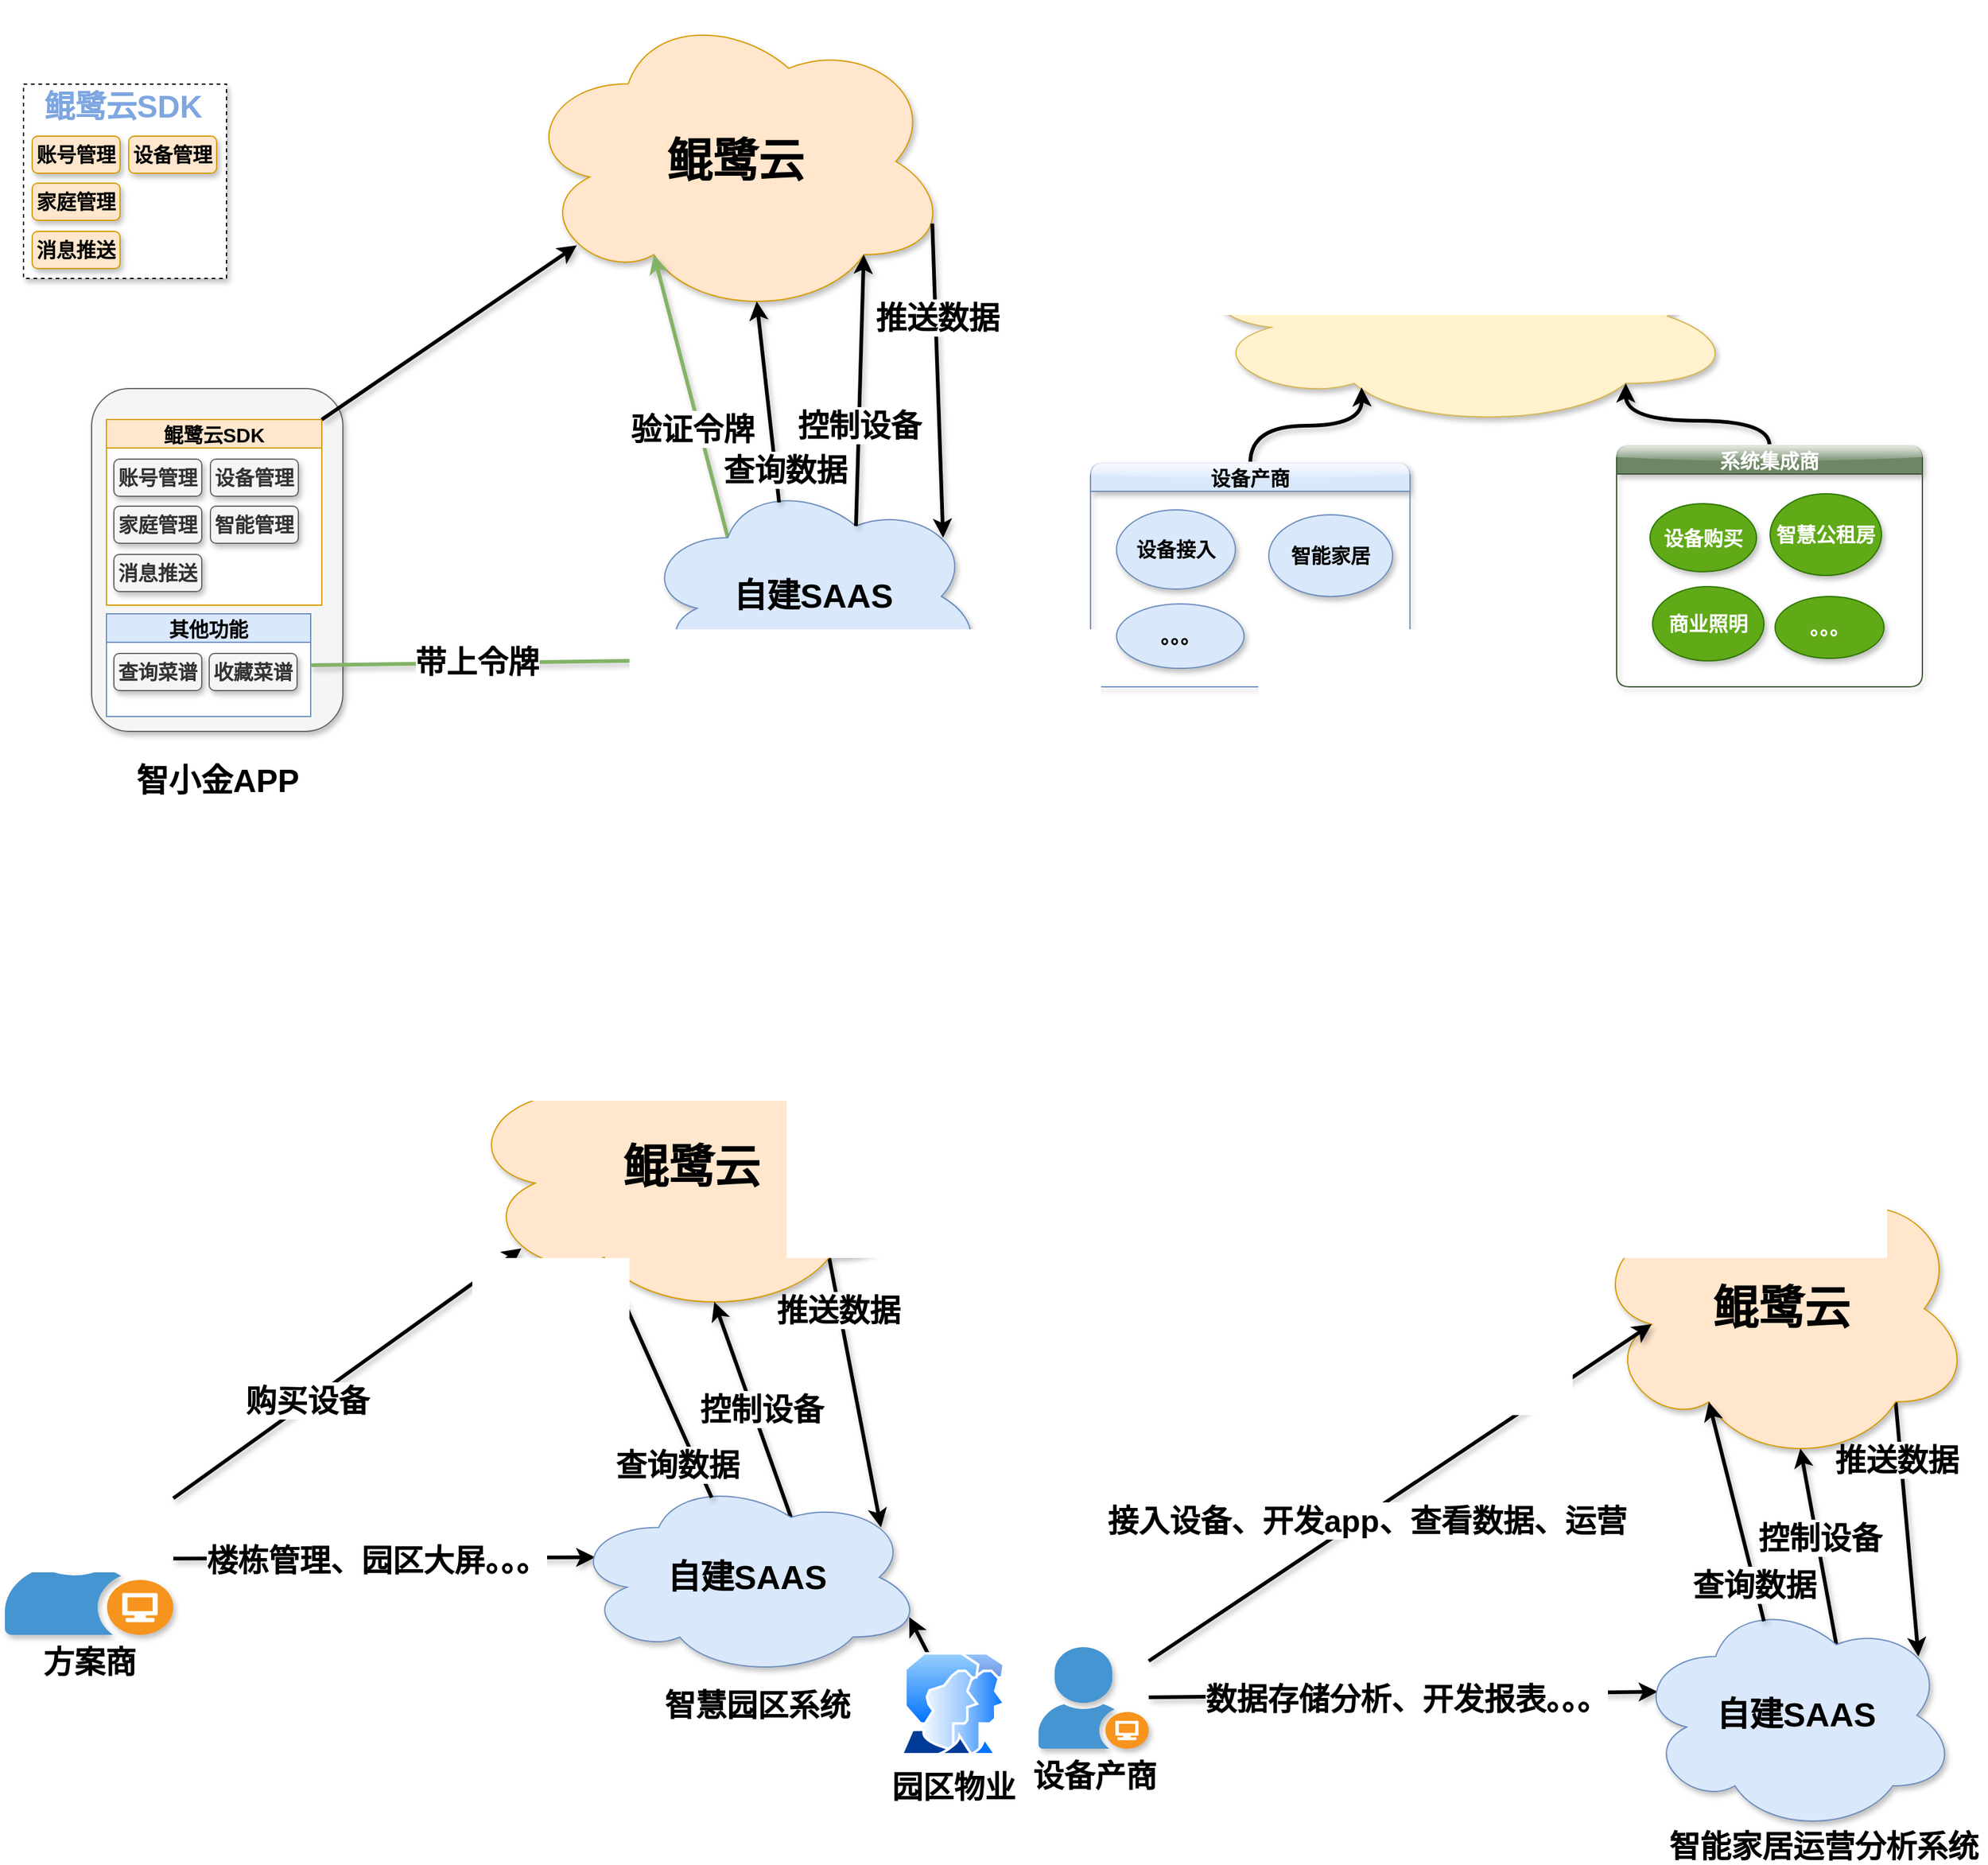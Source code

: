 <mxfile version="14.8.4" type="github">
  <diagram id="prtHgNgQTEPvFCAcTncT" name="Page-1">
    <mxGraphModel dx="2582" dy="1972" grid="0" gridSize="10" guides="1" tooltips="1" connect="1" arrows="1" fold="1" page="0" pageScale="1" pageWidth="827" pageHeight="1169" background="none" math="0" shadow="0">
      <root>
        <mxCell id="0" />
        <mxCell id="1" parent="0" />
        <mxCell id="ETfPz7Mz2g56ygI2f6DF-35" value="" style="rounded=0;whiteSpace=wrap;html=1;shadow=1;glass=0;fontSize=25;fillColor=#ffffff;gradientColor=none;dashed=1;" vertex="1" parent="1">
          <mxGeometry x="-807" y="-1121" width="164" height="157" as="geometry" />
        </mxCell>
        <mxCell id="zOaPCI-I9Z9_q9aIMX81-2" value="" style="ellipse;shape=cloud;whiteSpace=wrap;html=1;fillColor=#fff2cc;strokeColor=#d6b656;shadow=1;fontSize=16;fontStyle=1;sketch=0;" parent="1" vertex="1">
          <mxGeometry x="129" y="-1024" width="448" height="181" as="geometry" />
        </mxCell>
        <mxCell id="zOaPCI-I9Z9_q9aIMX81-1" value="" style="shape=image;verticalLabelPosition=bottom;labelBackgroundColor=#ffffff;verticalAlign=top;aspect=fixed;imageAspect=0;image=http://iot.creoiot.com/images/login/hekr_logo.png;sketch=0;fontSize=16;fontStyle=1" parent="1" vertex="1">
          <mxGeometry x="262" y="-955" width="203.92" height="60" as="geometry" />
        </mxCell>
        <mxCell id="zOaPCI-I9Z9_q9aIMX81-21" style="edgeStyle=orthogonalEdgeStyle;rounded=0;orthogonalLoop=1;jettySize=auto;html=1;fontSize=16;fontStyle=1;curved=1;strokeWidth=3;shadow=1;sketch=0;" parent="1" source="zOaPCI-I9Z9_q9aIMX81-13" edge="1">
          <mxGeometry relative="1" as="geometry">
            <mxPoint x="274" y="-876" as="targetPoint" />
          </mxGeometry>
        </mxCell>
        <mxCell id="zOaPCI-I9Z9_q9aIMX81-13" value="设备产商" style="swimlane;shadow=1;sketch=0;fontSize=16;fontStyle=1;fillColor=#dae8fc;strokeColor=#6c8ebf;rounded=1;glass=1;" parent="1" vertex="1">
          <mxGeometry x="55" y="-815" width="258.08" height="181" as="geometry">
            <mxRectangle x="337" y="591" width="63" height="23" as="alternateBounds" />
          </mxGeometry>
        </mxCell>
        <mxCell id="zOaPCI-I9Z9_q9aIMX81-14" value="设备接入" style="ellipse;whiteSpace=wrap;html=1;shadow=1;sketch=0;fontSize=16;fontStyle=1;fillColor=#dae8fc;strokeColor=#6c8ebf;" parent="zOaPCI-I9Z9_q9aIMX81-13" vertex="1">
          <mxGeometry x="21" y="38" width="96" height="64" as="geometry" />
        </mxCell>
        <mxCell id="zOaPCI-I9Z9_q9aIMX81-15" value="智能家居" style="ellipse;whiteSpace=wrap;html=1;shadow=1;sketch=0;fontSize=16;fontStyle=1;fillColor=#dae8fc;strokeColor=#6c8ebf;" parent="zOaPCI-I9Z9_q9aIMX81-13" vertex="1">
          <mxGeometry x="144" y="42" width="100" height="66" as="geometry" />
        </mxCell>
        <mxCell id="zOaPCI-I9Z9_q9aIMX81-16" value="。。。" style="ellipse;whiteSpace=wrap;html=1;shadow=1;sketch=0;fontSize=16;fontStyle=1;fillColor=#dae8fc;strokeColor=#6c8ebf;" parent="zOaPCI-I9Z9_q9aIMX81-13" vertex="1">
          <mxGeometry x="21" y="114" width="103" height="52" as="geometry" />
        </mxCell>
        <mxCell id="U1rZvpQ1fdxbBssh2BBn-4" style="edgeStyle=orthogonalEdgeStyle;rounded=0;orthogonalLoop=1;jettySize=auto;html=1;entryX=0.8;entryY=0.8;entryDx=0;entryDy=0;entryPerimeter=0;strokeWidth=3;curved=1;shadow=1;" parent="1" source="zOaPCI-I9Z9_q9aIMX81-17" target="zOaPCI-I9Z9_q9aIMX81-2" edge="1">
          <mxGeometry relative="1" as="geometry" />
        </mxCell>
        <mxCell id="zOaPCI-I9Z9_q9aIMX81-17" value="系统集成商" style="swimlane;shadow=1;sketch=0;startSize=23;fontSize=16;fontStyle=1;fillColor=#6d8764;strokeColor=#3A5431;fontColor=#ffffff;rounded=1;glass=1;" parent="1" vertex="1">
          <mxGeometry x="480" y="-829" width="247" height="195" as="geometry">
            <mxRectangle x="337" y="591" width="63" height="23" as="alternateBounds" />
          </mxGeometry>
        </mxCell>
        <mxCell id="zOaPCI-I9Z9_q9aIMX81-18" value="商业照明" style="ellipse;whiteSpace=wrap;html=1;shadow=1;sketch=0;fontSize=16;fontStyle=1;fillColor=#60a917;strokeColor=#2D7600;fontColor=#ffffff;" parent="zOaPCI-I9Z9_q9aIMX81-17" vertex="1">
          <mxGeometry x="29" y="114" width="90" height="60" as="geometry" />
        </mxCell>
        <mxCell id="zOaPCI-I9Z9_q9aIMX81-20" value="。。。" style="ellipse;whiteSpace=wrap;html=1;shadow=1;sketch=0;fontSize=16;fontStyle=1;fillColor=#60a917;strokeColor=#2D7600;fontColor=#ffffff;" parent="zOaPCI-I9Z9_q9aIMX81-17" vertex="1">
          <mxGeometry x="128" y="122" width="88" height="50" as="geometry" />
        </mxCell>
        <mxCell id="zOaPCI-I9Z9_q9aIMX81-25" value="智慧公租房" style="ellipse;whiteSpace=wrap;html=1;shadow=1;sketch=0;fontSize=16;fontStyle=1;fillColor=#60a917;strokeColor=#2D7600;fontColor=#ffffff;" parent="zOaPCI-I9Z9_q9aIMX81-17" vertex="1">
          <mxGeometry x="124" y="39" width="90" height="66" as="geometry" />
        </mxCell>
        <mxCell id="U1rZvpQ1fdxbBssh2BBn-5" value="设备购买" style="ellipse;whiteSpace=wrap;html=1;shadow=1;sketch=0;fontSize=16;fontStyle=1;fillColor=#60a917;strokeColor=#2D7600;fontColor=#ffffff;" parent="zOaPCI-I9Z9_q9aIMX81-17" vertex="1">
          <mxGeometry x="27" y="47" width="86" height="55" as="geometry" />
        </mxCell>
        <mxCell id="fwL3SmA65cHjNFYOdots-38" style="edgeStyle=none;rounded=0;sketch=0;orthogonalLoop=1;jettySize=auto;html=1;entryX=0.88;entryY=0.25;entryDx=0;entryDy=0;entryPerimeter=0;shadow=1;fontSize=19;strokeWidth=3;exitX=0.8;exitY=0.8;exitDx=0;exitDy=0;exitPerimeter=0;" parent="1" source="fwL3SmA65cHjNFYOdots-40" target="fwL3SmA65cHjNFYOdots-48" edge="1">
          <mxGeometry relative="1" as="geometry" />
        </mxCell>
        <mxCell id="fwL3SmA65cHjNFYOdots-39" value="推送数据" style="edgeLabel;html=1;align=center;verticalAlign=middle;resizable=0;points=[];fontSize=25;fontStyle=1" parent="fwL3SmA65cHjNFYOdots-38" vertex="1" connectable="0">
          <mxGeometry x="-0.695" y="-1" relative="1" as="geometry">
            <mxPoint x="-1" y="14" as="offset" />
          </mxGeometry>
        </mxCell>
        <mxCell id="fwL3SmA65cHjNFYOdots-40" value="鲲鹭云" style="ellipse;shape=cloud;whiteSpace=wrap;html=1;rounded=1;glass=0;sketch=0;fontSize=37;fillColor=#ffe6cc;strokeColor=#d79b00;shadow=1;fontStyle=1" parent="1" vertex="1">
          <mxGeometry x="459" y="-257" width="308" height="251" as="geometry" />
        </mxCell>
        <mxCell id="fwL3SmA65cHjNFYOdots-41" style="rounded=0;orthogonalLoop=1;jettySize=auto;html=1;fontSize=17;strokeWidth=3;shadow=1;sketch=0;entryX=0.16;entryY=0.55;entryDx=0;entryDy=0;entryPerimeter=0;" parent="1" source="fwL3SmA65cHjNFYOdots-45" target="fwL3SmA65cHjNFYOdots-40" edge="1">
          <mxGeometry relative="1" as="geometry">
            <mxPoint x="334" y="-90.8" as="targetPoint" />
          </mxGeometry>
        </mxCell>
        <mxCell id="fwL3SmA65cHjNFYOdots-42" value="接入设备、开发app、查看数据、运营" style="edgeLabel;html=1;align=center;verticalAlign=middle;resizable=0;points=[];fontSize=25;fontStyle=1" parent="fwL3SmA65cHjNFYOdots-41" vertex="1" connectable="0">
          <mxGeometry x="-0.142" y="-3" relative="1" as="geometry">
            <mxPoint as="offset" />
          </mxGeometry>
        </mxCell>
        <mxCell id="fwL3SmA65cHjNFYOdots-43" style="edgeStyle=none;rounded=0;orthogonalLoop=1;jettySize=auto;html=1;entryX=0.07;entryY=0.4;entryDx=0;entryDy=0;fontSize=17;entryPerimeter=0;strokeWidth=3;shadow=1;" parent="1" source="fwL3SmA65cHjNFYOdots-45" target="fwL3SmA65cHjNFYOdots-48" edge="1">
          <mxGeometry relative="1" as="geometry">
            <mxPoint x="125" y="387" as="targetPoint" />
          </mxGeometry>
        </mxCell>
        <mxCell id="fwL3SmA65cHjNFYOdots-44" value="数据存储分析、开发报表。。。" style="edgeLabel;html=1;align=center;verticalAlign=middle;resizable=0;points=[];fontSize=25;fontStyle=1" parent="fwL3SmA65cHjNFYOdots-43" vertex="1" connectable="0">
          <mxGeometry x="-0.201" y="-2" relative="1" as="geometry">
            <mxPoint x="43" as="offset" />
          </mxGeometry>
        </mxCell>
        <mxCell id="fwL3SmA65cHjNFYOdots-45" value="设备产商" style="shadow=1;dashed=0;html=1;strokeColor=none;fillColor=#4495D1;labelPosition=center;verticalLabelPosition=bottom;verticalAlign=top;align=center;outlineConnect=0;shape=mxgraph.veeam.company_user;fontSize=25;fontStyle=1" parent="1" vertex="1">
          <mxGeometry x="13" y="142" width="89" height="82" as="geometry" />
        </mxCell>
        <mxCell id="fwL3SmA65cHjNFYOdots-46" style="edgeStyle=none;rounded=0;sketch=0;orthogonalLoop=1;jettySize=auto;html=1;entryX=0.55;entryY=0.95;entryDx=0;entryDy=0;entryPerimeter=0;shadow=1;fontSize=19;strokeWidth=3;exitX=0.625;exitY=0.2;exitDx=0;exitDy=0;exitPerimeter=0;" parent="1" source="fwL3SmA65cHjNFYOdots-48" target="fwL3SmA65cHjNFYOdots-40" edge="1">
          <mxGeometry relative="1" as="geometry" />
        </mxCell>
        <mxCell id="fwL3SmA65cHjNFYOdots-47" value="控制设备" style="edgeLabel;html=1;align=center;verticalAlign=middle;resizable=0;points=[];fontSize=25;fontStyle=1" parent="fwL3SmA65cHjNFYOdots-46" vertex="1" connectable="0">
          <mxGeometry x="-0.218" y="1" relative="1" as="geometry">
            <mxPoint x="-1" y="-25" as="offset" />
          </mxGeometry>
        </mxCell>
        <mxCell id="fwL3SmA65cHjNFYOdots-48" value="自建SAAS" style="ellipse;shape=cloud;whiteSpace=wrap;html=1;rounded=1;glass=0;sketch=0;fontSize=27;fillColor=#dae8fc;strokeColor=#6c8ebf;shadow=1;fontStyle=1" parent="1" vertex="1">
          <mxGeometry x="495" y="102" width="260" height="190" as="geometry" />
        </mxCell>
        <mxCell id="fwL3SmA65cHjNFYOdots-49" value="智能家居运营分析系统" style="text;html=1;strokeColor=none;fillColor=none;align=center;verticalAlign=middle;whiteSpace=wrap;rounded=0;fontStyle=1;fontSize=25;" parent="1" vertex="1">
          <mxGeometry x="516" y="292" width="263" height="20" as="geometry" />
        </mxCell>
        <mxCell id="fwL3SmA65cHjNFYOdots-64" style="edgeStyle=none;rounded=0;sketch=0;orthogonalLoop=1;jettySize=auto;html=1;entryX=0.88;entryY=0.25;entryDx=0;entryDy=0;entryPerimeter=0;shadow=1;fontSize=19;strokeWidth=3;exitX=0.8;exitY=0.8;exitDx=0;exitDy=0;exitPerimeter=0;" parent="1" target="fwL3SmA65cHjNFYOdots-74" edge="1" source="fwL3SmA65cHjNFYOdots-66">
          <mxGeometry relative="1" as="geometry">
            <mxPoint x="-188.93" y="-139" as="sourcePoint" />
          </mxGeometry>
        </mxCell>
        <mxCell id="fwL3SmA65cHjNFYOdots-65" value="推送数据" style="edgeLabel;html=1;align=center;verticalAlign=middle;resizable=0;points=[];fontSize=25;fontStyle=1" parent="fwL3SmA65cHjNFYOdots-64" vertex="1" connectable="0">
          <mxGeometry x="-0.695" y="-1" relative="1" as="geometry">
            <mxPoint x="2" y="8" as="offset" />
          </mxGeometry>
        </mxCell>
        <mxCell id="fwL3SmA65cHjNFYOdots-66" value="鲲鹭云" style="ellipse;shape=cloud;whiteSpace=wrap;html=1;rounded=1;glass=0;sketch=0;fontSize=37;fillColor=#ffe6cc;strokeColor=#d79b00;shadow=1;fontStyle=1" parent="1" vertex="1">
          <mxGeometry x="-453" y="-365" width="371" height="240" as="geometry" />
        </mxCell>
        <mxCell id="fwL3SmA65cHjNFYOdots-67" style="rounded=0;orthogonalLoop=1;jettySize=auto;html=1;fontSize=17;strokeWidth=3;shadow=1;sketch=0;entryX=0.13;entryY=0.77;entryDx=0;entryDy=0;entryPerimeter=0;" parent="1" source="fwL3SmA65cHjNFYOdots-71" target="fwL3SmA65cHjNFYOdots-66" edge="1">
          <mxGeometry relative="1" as="geometry">
            <mxPoint x="-370.72" y="-235" as="targetPoint" />
          </mxGeometry>
        </mxCell>
        <mxCell id="fwL3SmA65cHjNFYOdots-68" value="购买设备" style="edgeLabel;html=1;align=center;verticalAlign=middle;resizable=0;points=[];fontSize=25;fontStyle=1" parent="fwL3SmA65cHjNFYOdots-67" vertex="1" connectable="0">
          <mxGeometry x="-0.223" y="2" relative="1" as="geometry">
            <mxPoint as="offset" />
          </mxGeometry>
        </mxCell>
        <mxCell id="fwL3SmA65cHjNFYOdots-69" style="edgeStyle=none;rounded=0;orthogonalLoop=1;jettySize=auto;html=1;entryX=0.07;entryY=0.4;entryDx=0;entryDy=0;fontSize=17;entryPerimeter=0;strokeWidth=3;shadow=1;" parent="1" source="fwL3SmA65cHjNFYOdots-71" target="fwL3SmA65cHjNFYOdots-74" edge="1">
          <mxGeometry relative="1" as="geometry">
            <mxPoint x="-775.08" y="205" as="targetPoint" />
          </mxGeometry>
        </mxCell>
        <mxCell id="fwL3SmA65cHjNFYOdots-70" value="楼栋管理、园区大屏。。。" style="edgeLabel;html=1;align=center;verticalAlign=middle;resizable=0;points=[];fontSize=25;fontStyle=1" parent="fwL3SmA65cHjNFYOdots-69" vertex="1" connectable="0">
          <mxGeometry x="-0.306" y="-2" relative="1" as="geometry">
            <mxPoint x="45" y="-1" as="offset" />
          </mxGeometry>
        </mxCell>
        <mxCell id="fwL3SmA65cHjNFYOdots-71" value="方案商" style="shadow=1;dashed=0;html=1;strokeColor=none;fillColor=#4495D1;labelPosition=center;verticalLabelPosition=bottom;verticalAlign=top;align=center;outlineConnect=0;shape=mxgraph.veeam.company_user;fontSize=25;fontStyle=1" parent="1" vertex="1">
          <mxGeometry x="-822" y="9" width="136" height="123" as="geometry" />
        </mxCell>
        <mxCell id="fwL3SmA65cHjNFYOdots-72" style="edgeStyle=none;rounded=0;sketch=0;orthogonalLoop=1;jettySize=auto;html=1;shadow=1;fontSize=19;strokeWidth=3;entryX=0.55;entryY=0.95;entryDx=0;entryDy=0;entryPerimeter=0;exitX=0.625;exitY=0.2;exitDx=0;exitDy=0;exitPerimeter=0;" parent="1" source="fwL3SmA65cHjNFYOdots-74" edge="1" target="fwL3SmA65cHjNFYOdots-66">
          <mxGeometry relative="1" as="geometry">
            <mxPoint x="-247.919" y="-137.08" as="targetPoint" />
          </mxGeometry>
        </mxCell>
        <mxCell id="fwL3SmA65cHjNFYOdots-73" value="控制设备" style="edgeLabel;html=1;align=center;verticalAlign=middle;resizable=0;points=[];fontSize=25;fontStyle=1" parent="fwL3SmA65cHjNFYOdots-72" vertex="1" connectable="0">
          <mxGeometry x="-0.218" y="1" relative="1" as="geometry">
            <mxPoint x="1" y="-20" as="offset" />
          </mxGeometry>
        </mxCell>
        <mxCell id="fwL3SmA65cHjNFYOdots-74" value="自建SAAS" style="ellipse;shape=cloud;whiteSpace=wrap;html=1;rounded=1;glass=0;sketch=0;fontSize=27;fillColor=#dae8fc;strokeColor=#6c8ebf;shadow=1;fontStyle=1" parent="1" vertex="1">
          <mxGeometry x="-365.08" y="5" width="285" height="161" as="geometry" />
        </mxCell>
        <mxCell id="fwL3SmA65cHjNFYOdots-75" value="智慧园区系统" style="text;html=1;strokeColor=none;fillColor=none;align=center;verticalAlign=middle;whiteSpace=wrap;rounded=0;fontStyle=1;fontSize=25;" parent="1" vertex="1">
          <mxGeometry x="-313.08" y="177.75" width="198" height="20" as="geometry" />
        </mxCell>
        <mxCell id="fwL3SmA65cHjNFYOdots-76" style="rounded=0;orthogonalLoop=1;jettySize=auto;html=1;entryX=0.96;entryY=0.7;entryDx=0;entryDy=0;entryPerimeter=0;fontSize=18;strokeWidth=3;shadow=1;" parent="1" source="fwL3SmA65cHjNFYOdots-77" target="fwL3SmA65cHjNFYOdots-74" edge="1">
          <mxGeometry relative="1" as="geometry" />
        </mxCell>
        <mxCell id="fwL3SmA65cHjNFYOdots-77" value="园区物业" style="aspect=fixed;perimeter=ellipsePerimeter;html=1;align=center;shadow=0;dashed=0;spacingTop=3;image;image=img/lib/active_directory/user_accounts.svg;fontSize=25;fontStyle=1" parent="1" vertex="1">
          <mxGeometry x="-99.08" y="146" width="86.08" height="83.5" as="geometry" />
        </mxCell>
        <mxCell id="2xW1wXNc3-X3i3NU_5ai-6" value="鲲鹭云" style="ellipse;shape=cloud;whiteSpace=wrap;html=1;rounded=1;glass=0;sketch=0;fontSize=37;fillColor=#ffe6cc;strokeColor=#d79b00;shadow=1;fontStyle=1" parent="1" vertex="1">
          <mxGeometry x="-405" y="-1184" width="346" height="251" as="geometry" />
        </mxCell>
        <mxCell id="ETfPz7Mz2g56ygI2f6DF-25" value="" style="rounded=0;orthogonalLoop=1;jettySize=auto;html=1;fontSize=16;entryX=0.31;entryY=0.8;entryDx=0;entryDy=0;entryPerimeter=0;exitX=0.25;exitY=0.25;exitDx=0;exitDy=0;exitPerimeter=0;strokeWidth=3;fillColor=#d5e8d4;strokeColor=#82b366;shadow=1;sketch=0;" edge="1" parent="1" source="2xW1wXNc3-X3i3NU_5ai-11" target="2xW1wXNc3-X3i3NU_5ai-6">
          <mxGeometry relative="1" as="geometry">
            <mxPoint x="-264" y="-728" as="sourcePoint" />
          </mxGeometry>
        </mxCell>
        <mxCell id="ETfPz7Mz2g56ygI2f6DF-27" value="验证令牌" style="edgeLabel;html=1;align=center;verticalAlign=middle;resizable=0;points=[];fontSize=25;fontStyle=1" vertex="1" connectable="0" parent="ETfPz7Mz2g56ygI2f6DF-25">
          <mxGeometry x="0.126" relative="1" as="geometry">
            <mxPoint x="4" y="40" as="offset" />
          </mxGeometry>
        </mxCell>
        <mxCell id="2xW1wXNc3-X3i3NU_5ai-11" value="自建SAAS" style="ellipse;shape=cloud;whiteSpace=wrap;html=1;rounded=1;glass=0;sketch=0;fontSize=27;fillColor=#dae8fc;strokeColor=#6c8ebf;shadow=1;fontStyle=1" parent="1" vertex="1">
          <mxGeometry x="-307" y="-802" width="276" height="190" as="geometry" />
        </mxCell>
        <mxCell id="2xW1wXNc3-X3i3NU_5ai-14" value="智小金APP" style="text;html=1;strokeColor=none;fillColor=none;align=center;verticalAlign=middle;whiteSpace=wrap;rounded=0;shadow=1;fontSize=26;fontStyle=1" parent="1" vertex="1">
          <mxGeometry x="-719" y="-568" width="138" height="20" as="geometry" />
        </mxCell>
        <mxCell id="ETfPz7Mz2g56ygI2f6DF-1" style="edgeStyle=none;rounded=0;sketch=0;orthogonalLoop=1;jettySize=auto;html=1;entryX=0.88;entryY=0.25;entryDx=0;entryDy=0;entryPerimeter=0;shadow=1;fontSize=19;strokeWidth=3;exitX=0.96;exitY=0.7;exitDx=0;exitDy=0;exitPerimeter=0;" edge="1" parent="1" source="2xW1wXNc3-X3i3NU_5ai-6" target="2xW1wXNc3-X3i3NU_5ai-11">
          <mxGeometry relative="1" as="geometry">
            <mxPoint x="-284.0" y="-1048" as="sourcePoint" />
            <mxPoint x="-282.025" y="-871.8" as="targetPoint" />
          </mxGeometry>
        </mxCell>
        <mxCell id="ETfPz7Mz2g56ygI2f6DF-2" value="推送数据" style="edgeLabel;html=1;align=center;verticalAlign=middle;resizable=0;points=[];fontSize=25;fontStyle=1" vertex="1" connectable="0" parent="ETfPz7Mz2g56ygI2f6DF-1">
          <mxGeometry x="-0.695" y="-1" relative="1" as="geometry">
            <mxPoint x="3" y="37" as="offset" />
          </mxGeometry>
        </mxCell>
        <mxCell id="2xW1wXNc3-X3i3NU_5ai-4" value="" style="rounded=1;whiteSpace=wrap;html=1;shadow=1;labelBackgroundColor=none;glass=0;sketch=0;fillColor=#f5f5f5;strokeColor=#666666;fontColor=#333333;" parent="1" vertex="1">
          <mxGeometry x="-752" y="-875" width="203" height="277" as="geometry" />
        </mxCell>
        <mxCell id="ETfPz7Mz2g56ygI2f6DF-11" value="其他功能" style="swimlane;fontSize=16;fillColor=#dae8fc;strokeColor=#6c8ebf;swimlaneFillColor=#ffffff;" vertex="1" parent="1">
          <mxGeometry x="-740" y="-693" width="165" height="83" as="geometry" />
        </mxCell>
        <mxCell id="ETfPz7Mz2g56ygI2f6DF-12" value="查询菜谱" style="rounded=1;whiteSpace=wrap;html=1;fontSize=16;fontStyle=1;fillColor=#f5f5f5;strokeColor=#666666;fontColor=#333333;shadow=1;" vertex="1" parent="ETfPz7Mz2g56ygI2f6DF-11">
          <mxGeometry x="6" y="32" width="71" height="30" as="geometry" />
        </mxCell>
        <mxCell id="ETfPz7Mz2g56ygI2f6DF-17" value="收藏菜谱" style="rounded=1;whiteSpace=wrap;html=1;fontSize=16;fontStyle=1;fillColor=#f5f5f5;strokeColor=#666666;fontColor=#333333;shadow=1;" vertex="1" parent="ETfPz7Mz2g56ygI2f6DF-11">
          <mxGeometry x="83" y="32" width="71" height="30" as="geometry" />
        </mxCell>
        <mxCell id="ETfPz7Mz2g56ygI2f6DF-5" value="鲲鹭云SDK" style="swimlane;fontSize=16;strokeColor=#d79b00;swimlaneFillColor=#ffffff;fillColor=#ffe6cc;" vertex="1" parent="1">
          <mxGeometry x="-740" y="-850" width="174" height="150" as="geometry">
            <mxRectangle x="-665" y="-852" width="109" height="23" as="alternateBounds" />
          </mxGeometry>
        </mxCell>
        <mxCell id="ETfPz7Mz2g56ygI2f6DF-6" value="账号管理" style="rounded=1;whiteSpace=wrap;html=1;fontSize=16;fontStyle=1;fillColor=#f5f5f5;strokeColor=#666666;fontColor=#333333;shadow=1;" vertex="1" parent="ETfPz7Mz2g56ygI2f6DF-5">
          <mxGeometry x="6" y="32" width="71" height="30" as="geometry" />
        </mxCell>
        <mxCell id="ETfPz7Mz2g56ygI2f6DF-7" value="设备管理" style="rounded=1;whiteSpace=wrap;html=1;fontSize=16;fontStyle=1;fillColor=#f5f5f5;strokeColor=#666666;fontColor=#333333;shadow=1;" vertex="1" parent="ETfPz7Mz2g56ygI2f6DF-5">
          <mxGeometry x="84" y="32" width="71" height="30" as="geometry" />
        </mxCell>
        <mxCell id="ETfPz7Mz2g56ygI2f6DF-8" value="家庭管理" style="rounded=1;whiteSpace=wrap;html=1;fontSize=16;fontStyle=1;fillColor=#f5f5f5;strokeColor=#666666;fontColor=#333333;shadow=1;" vertex="1" parent="ETfPz7Mz2g56ygI2f6DF-5">
          <mxGeometry x="6" y="70" width="71" height="30" as="geometry" />
        </mxCell>
        <mxCell id="ETfPz7Mz2g56ygI2f6DF-9" value="智能管理" style="rounded=1;whiteSpace=wrap;html=1;fontSize=16;fontStyle=1;fillColor=#f5f5f5;strokeColor=#666666;fontColor=#333333;shadow=1;" vertex="1" parent="ETfPz7Mz2g56ygI2f6DF-5">
          <mxGeometry x="84" y="70" width="71" height="30" as="geometry" />
        </mxCell>
        <mxCell id="ETfPz7Mz2g56ygI2f6DF-10" value="消息推送" style="rounded=1;whiteSpace=wrap;html=1;fontSize=16;fontStyle=1;fillColor=#f5f5f5;strokeColor=#666666;fontColor=#333333;shadow=1;" vertex="1" parent="ETfPz7Mz2g56ygI2f6DF-5">
          <mxGeometry x="6" y="109" width="71" height="30" as="geometry" />
        </mxCell>
        <mxCell id="2xW1wXNc3-X3i3NU_5ai-9" style="rounded=0;orthogonalLoop=1;jettySize=auto;html=1;fontSize=17;strokeWidth=3;shadow=1;sketch=0;entryX=0.13;entryY=0.77;entryDx=0;entryDy=0;entryPerimeter=0;exitX=1;exitY=0;exitDx=0;exitDy=0;" parent="1" source="ETfPz7Mz2g56ygI2f6DF-5" target="2xW1wXNc3-X3i3NU_5ai-6" edge="1">
          <mxGeometry relative="1" as="geometry">
            <mxPoint x="-516.92" y="-1118" as="targetPoint" />
            <mxPoint x="-674.388" y="-747" as="sourcePoint" />
          </mxGeometry>
        </mxCell>
        <mxCell id="ETfPz7Mz2g56ygI2f6DF-3" style="edgeStyle=none;rounded=0;sketch=0;orthogonalLoop=1;jettySize=auto;html=1;shadow=1;fontSize=19;strokeWidth=3;entryX=0.13;entryY=0.77;entryDx=0;entryDy=0;entryPerimeter=0;startArrow=none;exitX=1;exitY=0.5;exitDx=0;exitDy=0;fillColor=#d5e8d4;strokeColor=#82b366;fontColor=#7EA6E0;" edge="1" parent="1" source="ETfPz7Mz2g56ygI2f6DF-11" target="2xW1wXNc3-X3i3NU_5ai-11">
          <mxGeometry relative="1" as="geometry">
            <mxPoint x="-179.839" y="-563.08" as="targetPoint" />
            <mxPoint x="63" y="-609" as="sourcePoint" />
          </mxGeometry>
        </mxCell>
        <mxCell id="ETfPz7Mz2g56ygI2f6DF-28" value="带上令牌" style="edgeLabel;html=1;align=center;verticalAlign=middle;resizable=0;points=[];fontSize=25;fontStyle=1" vertex="1" connectable="0" parent="ETfPz7Mz2g56ygI2f6DF-3">
          <mxGeometry x="-0.45" y="-3" relative="1" as="geometry">
            <mxPoint x="50" y="-6" as="offset" />
          </mxGeometry>
        </mxCell>
        <mxCell id="ETfPz7Mz2g56ygI2f6DF-41" value="鲲鹭云SDK" style="edgeLabel;html=1;align=center;verticalAlign=middle;resizable=0;points=[];fontSize=25;fontStyle=1;fontColor=#7EA6E0;" vertex="1" connectable="0" parent="ETfPz7Mz2g56ygI2f6DF-3">
          <mxGeometry x="-0.45" y="-3" relative="1" as="geometry">
            <mxPoint x="-236" y="-455" as="offset" />
          </mxGeometry>
        </mxCell>
        <mxCell id="ETfPz7Mz2g56ygI2f6DF-20" style="edgeStyle=none;rounded=0;sketch=0;orthogonalLoop=1;jettySize=auto;html=1;shadow=1;fontSize=19;strokeWidth=3;entryX=0.8;entryY=0.8;entryDx=0;entryDy=0;entryPerimeter=0;exitX=0.625;exitY=0.2;exitDx=0;exitDy=0;exitPerimeter=0;" edge="1" parent="1" source="2xW1wXNc3-X3i3NU_5ai-11" target="2xW1wXNc3-X3i3NU_5ai-6">
          <mxGeometry relative="1" as="geometry">
            <mxPoint x="-145.839" y="-466.0" as="targetPoint" />
            <mxPoint x="-149.0" y="-307.82" as="sourcePoint" />
          </mxGeometry>
        </mxCell>
        <mxCell id="ETfPz7Mz2g56ygI2f6DF-21" value="控制设备" style="edgeLabel;html=1;align=center;verticalAlign=middle;resizable=0;points=[];fontSize=25;fontStyle=1" vertex="1" connectable="0" parent="ETfPz7Mz2g56ygI2f6DF-20">
          <mxGeometry x="-0.218" y="1" relative="1" as="geometry">
            <mxPoint x="1" y="3" as="offset" />
          </mxGeometry>
        </mxCell>
        <mxCell id="ETfPz7Mz2g56ygI2f6DF-29" style="edgeStyle=none;rounded=0;sketch=0;orthogonalLoop=1;jettySize=auto;html=1;shadow=1;fontSize=19;strokeWidth=3;entryX=0.31;entryY=0.8;entryDx=0;entryDy=0;entryPerimeter=0;exitX=0.4;exitY=0.1;exitDx=0;exitDy=0;exitPerimeter=0;" edge="1" parent="1" source="fwL3SmA65cHjNFYOdots-74" target="fwL3SmA65cHjNFYOdots-66">
          <mxGeometry relative="1" as="geometry">
            <mxPoint x="-333" y="-143" as="targetPoint" />
            <mxPoint x="-298" y="43" as="sourcePoint" />
          </mxGeometry>
        </mxCell>
        <mxCell id="ETfPz7Mz2g56ygI2f6DF-30" value="查询数据" style="edgeLabel;html=1;align=center;verticalAlign=middle;resizable=0;points=[];fontSize=25;fontStyle=1" vertex="1" connectable="0" parent="ETfPz7Mz2g56ygI2f6DF-29">
          <mxGeometry x="-0.218" y="1" relative="1" as="geometry">
            <mxPoint x="7" y="48" as="offset" />
          </mxGeometry>
        </mxCell>
        <mxCell id="ETfPz7Mz2g56ygI2f6DF-31" style="edgeStyle=none;rounded=0;sketch=0;orthogonalLoop=1;jettySize=auto;html=1;shadow=1;fontSize=19;strokeWidth=3;entryX=0.31;entryY=0.8;entryDx=0;entryDy=0;entryPerimeter=0;exitX=0.4;exitY=0.1;exitDx=0;exitDy=0;exitPerimeter=0;" edge="1" parent="1" source="fwL3SmA65cHjNFYOdots-48" target="fwL3SmA65cHjNFYOdots-40">
          <mxGeometry relative="1" as="geometry">
            <mxPoint x="505" y="-66" as="targetPoint" />
            <mxPoint x="549.16" y="152.25" as="sourcePoint" />
          </mxGeometry>
        </mxCell>
        <mxCell id="ETfPz7Mz2g56ygI2f6DF-32" value="查询数据" style="edgeLabel;html=1;align=center;verticalAlign=middle;resizable=0;points=[];fontSize=25;fontStyle=1" vertex="1" connectable="0" parent="ETfPz7Mz2g56ygI2f6DF-31">
          <mxGeometry x="-0.218" y="1" relative="1" as="geometry">
            <mxPoint x="10" y="39" as="offset" />
          </mxGeometry>
        </mxCell>
        <mxCell id="ETfPz7Mz2g56ygI2f6DF-33" style="edgeStyle=none;rounded=0;sketch=0;orthogonalLoop=1;jettySize=auto;html=1;shadow=1;fontSize=19;strokeWidth=3;entryX=0.55;entryY=0.95;entryDx=0;entryDy=0;entryPerimeter=0;exitX=0.4;exitY=0.1;exitDx=0;exitDy=0;exitPerimeter=0;" edge="1" parent="1" source="2xW1wXNc3-X3i3NU_5ai-11" target="2xW1wXNc3-X3i3NU_5ai-6">
          <mxGeometry relative="1" as="geometry">
            <mxPoint x="-307" y="-509" as="targetPoint" />
            <mxPoint x="-216" y="-388" as="sourcePoint" />
          </mxGeometry>
        </mxCell>
        <mxCell id="ETfPz7Mz2g56ygI2f6DF-34" value="查询数据" style="edgeLabel;html=1;align=center;verticalAlign=middle;resizable=0;points=[];fontSize=25;fontStyle=1" vertex="1" connectable="0" parent="ETfPz7Mz2g56ygI2f6DF-33">
          <mxGeometry x="-0.218" y="1" relative="1" as="geometry">
            <mxPoint x="12" y="36" as="offset" />
          </mxGeometry>
        </mxCell>
        <mxCell id="ETfPz7Mz2g56ygI2f6DF-36" value="账号管理" style="rounded=1;whiteSpace=wrap;html=1;fontSize=16;fontStyle=1;fillColor=#ffe6cc;strokeColor=#d79b00;shadow=1;" vertex="1" parent="1">
          <mxGeometry x="-800" y="-1079" width="71" height="30" as="geometry" />
        </mxCell>
        <mxCell id="ETfPz7Mz2g56ygI2f6DF-37" value="设备管理" style="rounded=1;whiteSpace=wrap;html=1;fontSize=16;fontStyle=1;fillColor=#ffe6cc;strokeColor=#d79b00;shadow=1;" vertex="1" parent="1">
          <mxGeometry x="-722" y="-1079" width="71" height="30" as="geometry" />
        </mxCell>
        <mxCell id="ETfPz7Mz2g56ygI2f6DF-38" value="家庭管理" style="rounded=1;whiteSpace=wrap;html=1;fontSize=16;fontStyle=1;fillColor=#ffe6cc;strokeColor=#d79b00;shadow=1;" vertex="1" parent="1">
          <mxGeometry x="-800" y="-1041" width="71" height="30" as="geometry" />
        </mxCell>
        <mxCell id="ETfPz7Mz2g56ygI2f6DF-39" value="消息推送" style="rounded=1;whiteSpace=wrap;html=1;fontSize=16;fontStyle=1;fillColor=#ffe6cc;strokeColor=#d79b00;shadow=1;" vertex="1" parent="1">
          <mxGeometry x="-800" y="-1002" width="71" height="30" as="geometry" />
        </mxCell>
      </root>
    </mxGraphModel>
  </diagram>
</mxfile>
